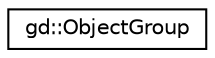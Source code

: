 digraph "Graphical Class Hierarchy"
{
  edge [fontname="Helvetica",fontsize="10",labelfontname="Helvetica",labelfontsize="10"];
  node [fontname="Helvetica",fontsize="10",shape=record];
  rankdir="LR";
  Node1 [label="gd::ObjectGroup",height=0.2,width=0.4,color="black", fillcolor="white", style="filled",URL="$classgd_1_1_object_group.html",tooltip="Represents an object group. "];
}
